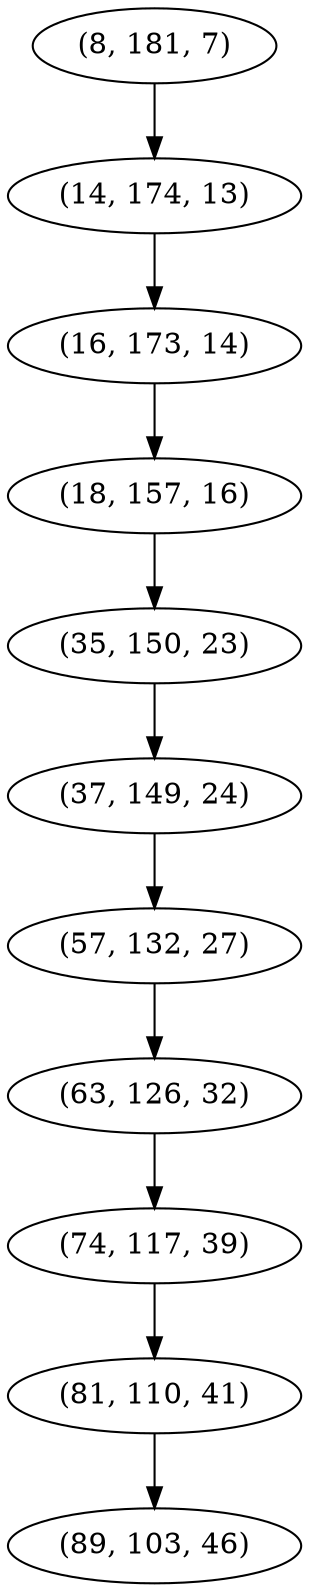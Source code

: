 digraph tree {
    "(8, 181, 7)";
    "(14, 174, 13)";
    "(16, 173, 14)";
    "(18, 157, 16)";
    "(35, 150, 23)";
    "(37, 149, 24)";
    "(57, 132, 27)";
    "(63, 126, 32)";
    "(74, 117, 39)";
    "(81, 110, 41)";
    "(89, 103, 46)";
    "(8, 181, 7)" -> "(14, 174, 13)";
    "(14, 174, 13)" -> "(16, 173, 14)";
    "(16, 173, 14)" -> "(18, 157, 16)";
    "(18, 157, 16)" -> "(35, 150, 23)";
    "(35, 150, 23)" -> "(37, 149, 24)";
    "(37, 149, 24)" -> "(57, 132, 27)";
    "(57, 132, 27)" -> "(63, 126, 32)";
    "(63, 126, 32)" -> "(74, 117, 39)";
    "(74, 117, 39)" -> "(81, 110, 41)";
    "(81, 110, 41)" -> "(89, 103, 46)";
}
